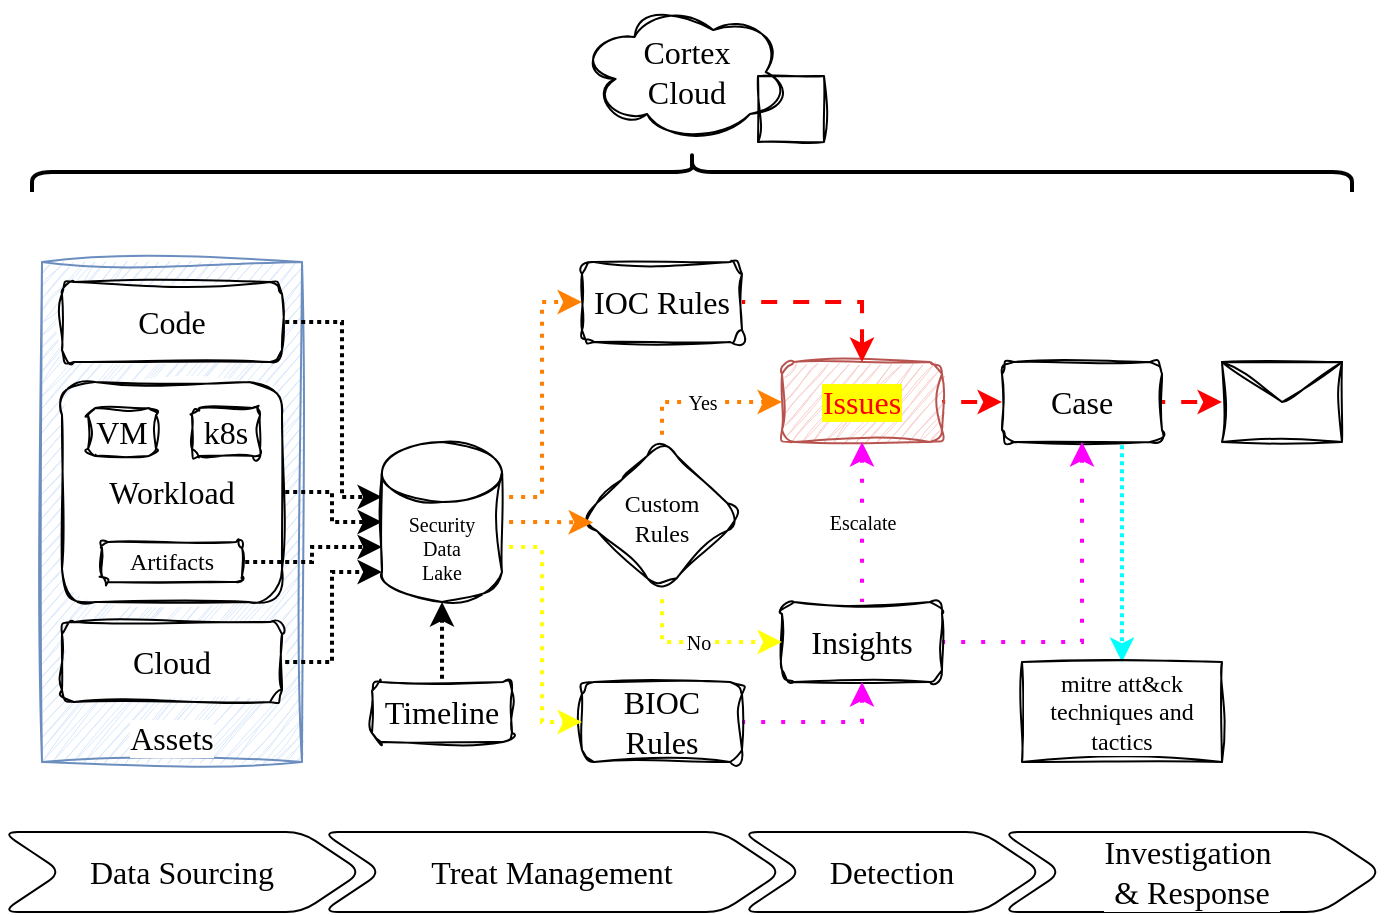 <mxfile version="24.7.8">
  <diagram name="Page-1" id="OEuonv80rWqo3qI1wj2R">
    <mxGraphModel dx="943" dy="495" grid="0" gridSize="10" guides="1" tooltips="1" connect="1" arrows="1" fold="1" page="1" pageScale="1" pageWidth="850" pageHeight="1100" math="0" shadow="0">
      <root>
        <mxCell id="0" />
        <mxCell id="1" parent="0" />
        <mxCell id="suD_DrT4CpYWD1hLdEro-19" value="Assets" style="rounded=0;whiteSpace=wrap;html=1;sketch=1;jiggle=2;curveFitting=1;strokeColor=#6c8ebf;align=center;verticalAlign=bottom;fontFamily=Gloria Hallelujah;fontSource=https%3A%2F%2Ffonts.googleapis.com%2Fcss%3Ffamily%3DGloria%2BHallelujah;fontSize=16;labelBackgroundColor=default;fillColor=#dae8fc;" vertex="1" parent="1">
          <mxGeometry x="70" y="420" width="130" height="250" as="geometry" />
        </mxCell>
        <mxCell id="suD_DrT4CpYWD1hLdEro-1" value="Cortex&lt;div&gt;Cloud&lt;/div&gt;" style="ellipse;shape=cloud;whiteSpace=wrap;html=1;sketch=1;curveFitting=1;jiggle=2;fontFamily=Gloria Hallelujah;fontSource=https%3A%2F%2Ffonts.googleapis.com%2Fcss%3Ffamily%3DGloria%2BHallelujah;fontSize=16;" vertex="1" parent="1">
          <mxGeometry x="340" y="290" width="105" height="70" as="geometry" />
        </mxCell>
        <mxCell id="suD_DrT4CpYWD1hLdEro-15" style="edgeStyle=orthogonalEdgeStyle;shape=connector;rounded=0;orthogonalLoop=1;jettySize=auto;html=1;exitX=1;exitY=0.5;exitDx=0;exitDy=0;entryX=0;entryY=0.5;entryDx=0;entryDy=0;strokeColor=#FF0000;strokeWidth=2;align=center;verticalAlign=middle;fontFamily=Gloria Hallelujah;fontSource=https%3A%2F%2Ffonts.googleapis.com%2Fcss%3Ffamily%3DGloria%2BHallelujah;fontSize=16;fontColor=default;labelBackgroundColor=default;endArrow=classic;flowAnimation=1;" edge="1" parent="1" source="suD_DrT4CpYWD1hLdEro-2" target="suD_DrT4CpYWD1hLdEro-14">
          <mxGeometry relative="1" as="geometry" />
        </mxCell>
        <mxCell id="suD_DrT4CpYWD1hLdEro-51" style="edgeStyle=orthogonalEdgeStyle;shape=connector;rounded=0;orthogonalLoop=1;jettySize=auto;html=1;exitX=0.75;exitY=1;exitDx=0;exitDy=0;entryX=0.5;entryY=0;entryDx=0;entryDy=0;strokeColor=#00FFFF;strokeWidth=2;align=center;verticalAlign=middle;fontFamily=Gloria Hallelujah;fontSource=https%3A%2F%2Ffonts.googleapis.com%2Fcss%3Ffamily%3DGloria%2BHallelujah;fontSize=16;fontColor=default;labelBackgroundColor=default;endArrow=classic;flowAnimation=1;dashed=1;dashPattern=1 1;" edge="1" parent="1" source="suD_DrT4CpYWD1hLdEro-2" target="suD_DrT4CpYWD1hLdEro-50">
          <mxGeometry relative="1" as="geometry" />
        </mxCell>
        <mxCell id="suD_DrT4CpYWD1hLdEro-2" value="Case" style="rounded=1;whiteSpace=wrap;html=1;sketch=1;curveFitting=1;jiggle=2;fontFamily=Gloria Hallelujah;fontSource=https%3A%2F%2Ffonts.googleapis.com%2Fcss%3Ffamily%3DGloria%2BHallelujah;fontSize=16;" vertex="1" parent="1">
          <mxGeometry x="550" y="470" width="80" height="40" as="geometry" />
        </mxCell>
        <mxCell id="suD_DrT4CpYWD1hLdEro-4" style="edgeStyle=orthogonalEdgeStyle;rounded=0;orthogonalLoop=1;jettySize=auto;html=1;exitX=1;exitY=0.5;exitDx=0;exitDy=0;entryX=0;entryY=0.5;entryDx=0;entryDy=0;fontFamily=Gloria Hallelujah;fontSource=https%3A%2F%2Ffonts.googleapis.com%2Fcss%3Ffamily%3DGloria%2BHallelujah;fontSize=16;fontColor=default;strokeWidth=2;flowAnimation=1;strokeColor=#FF0000;" edge="1" parent="1" source="suD_DrT4CpYWD1hLdEro-3" target="suD_DrT4CpYWD1hLdEro-2">
          <mxGeometry relative="1" as="geometry" />
        </mxCell>
        <mxCell id="suD_DrT4CpYWD1hLdEro-3" value="Issues" style="rounded=1;whiteSpace=wrap;html=1;sketch=1;curveFitting=1;jiggle=2;fontFamily=Gloria Hallelujah;fontSource=https%3A%2F%2Ffonts.googleapis.com%2Fcss%3Ffamily%3DGloria%2BHallelujah;fontSize=16;fillColor=#f8cecc;strokeColor=#b85450;fontColor=#FF0000;labelBackgroundColor=#FFFF00;" vertex="1" parent="1">
          <mxGeometry x="440" y="470" width="80" height="40" as="geometry" />
        </mxCell>
        <mxCell id="suD_DrT4CpYWD1hLdEro-6" value="Code" style="rounded=1;whiteSpace=wrap;html=1;sketch=1;curveFitting=1;jiggle=2;fontFamily=Gloria Hallelujah;fontSource=https%3A%2F%2Ffonts.googleapis.com%2Fcss%3Ffamily%3DGloria%2BHallelujah;fontSize=16;" vertex="1" parent="1">
          <mxGeometry x="80" y="430" width="110" height="40" as="geometry" />
        </mxCell>
        <mxCell id="suD_DrT4CpYWD1hLdEro-7" value="Cloud" style="rounded=1;whiteSpace=wrap;html=1;sketch=1;curveFitting=1;jiggle=2;fontFamily=Gloria Hallelujah;fontSource=https%3A%2F%2Ffonts.googleapis.com%2Fcss%3Ffamily%3DGloria%2BHallelujah;fontSize=16;" vertex="1" parent="1">
          <mxGeometry x="80" y="600" width="110" height="40" as="geometry" />
        </mxCell>
        <mxCell id="suD_DrT4CpYWD1hLdEro-8" value="Workload" style="rounded=1;whiteSpace=wrap;html=1;sketch=1;curveFitting=1;jiggle=2;fontFamily=Gloria Hallelujah;fontSource=https%3A%2F%2Ffonts.googleapis.com%2Fcss%3Ffamily%3DGloria%2BHallelujah;fontSize=16;" vertex="1" parent="1">
          <mxGeometry x="80" y="480" width="110" height="110" as="geometry" />
        </mxCell>
        <mxCell id="suD_DrT4CpYWD1hLdEro-14" value="" style="shape=message;html=1;html=1;outlineConnect=0;labelPosition=center;verticalLabelPosition=bottom;align=center;verticalAlign=top;rounded=1;sketch=1;jiggle=2;curveFitting=1;strokeColor=default;fontFamily=Gloria Hallelujah;fontSource=https%3A%2F%2Ffonts.googleapis.com%2Fcss%3Ffamily%3DGloria%2BHallelujah;fontSize=16;fontColor=default;labelBackgroundColor=default;fillColor=default;" vertex="1" parent="1">
          <mxGeometry x="660" y="470" width="60" height="40" as="geometry" />
        </mxCell>
        <mxCell id="suD_DrT4CpYWD1hLdEro-17" style="edgeStyle=orthogonalEdgeStyle;shape=connector;rounded=0;orthogonalLoop=1;jettySize=auto;html=1;entryX=0.5;entryY=1;entryDx=0;entryDy=0;strokeColor=#FF00FF;strokeWidth=2;align=center;verticalAlign=middle;fontFamily=Gloria Hallelujah;fontSource=https%3A%2F%2Ffonts.googleapis.com%2Fcss%3Ffamily%3DGloria%2BHallelujah;fontSize=16;fontColor=default;labelBackgroundColor=default;endArrow=classic;dashed=1;dashPattern=1 4;flowAnimation=1;" edge="1" parent="1" source="suD_DrT4CpYWD1hLdEro-16" target="suD_DrT4CpYWD1hLdEro-2">
          <mxGeometry relative="1" as="geometry" />
        </mxCell>
        <mxCell id="suD_DrT4CpYWD1hLdEro-24" value="Escalate" style="edgeStyle=orthogonalEdgeStyle;shape=connector;rounded=0;orthogonalLoop=1;jettySize=auto;html=1;strokeColor=#FF00FF;strokeWidth=2;align=center;verticalAlign=middle;fontFamily=Gloria Hallelujah;fontSource=https%3A%2F%2Ffonts.googleapis.com%2Fcss%3Ffamily%3DGloria%2BHallelujah;fontSize=10;fontColor=default;labelBackgroundColor=default;endArrow=classic;dashed=1;dashPattern=1 4;flowAnimation=1;" edge="1" parent="1" source="suD_DrT4CpYWD1hLdEro-16" target="suD_DrT4CpYWD1hLdEro-3">
          <mxGeometry relative="1" as="geometry" />
        </mxCell>
        <mxCell id="suD_DrT4CpYWD1hLdEro-16" value="Insights" style="rounded=1;whiteSpace=wrap;html=1;sketch=1;curveFitting=1;jiggle=2;fontFamily=Gloria Hallelujah;fontSource=https%3A%2F%2Ffonts.googleapis.com%2Fcss%3Ffamily%3DGloria%2BHallelujah;fontSize=16;" vertex="1" parent="1">
          <mxGeometry x="440" y="590" width="80" height="40" as="geometry" />
        </mxCell>
        <mxCell id="suD_DrT4CpYWD1hLdEro-20" value="Artifacts" style="rounded=1;whiteSpace=wrap;html=1;sketch=1;jiggle=2;curveFitting=1;strokeColor=default;align=center;verticalAlign=middle;fontFamily=Gloria Hallelujah;fontSource=https%3A%2F%2Ffonts.googleapis.com%2Fcss%3Ffamily%3DGloria%2BHallelujah;fontSize=12;fontColor=default;labelBackgroundColor=default;fillColor=default;" vertex="1" parent="1">
          <mxGeometry x="100" y="560" width="70" height="20" as="geometry" />
        </mxCell>
        <mxCell id="suD_DrT4CpYWD1hLdEro-29" style="edgeStyle=orthogonalEdgeStyle;shape=connector;rounded=0;orthogonalLoop=1;jettySize=auto;html=1;strokeColor=#FF0000;strokeWidth=2;align=center;verticalAlign=middle;fontFamily=Gloria Hallelujah;fontSource=https%3A%2F%2Ffonts.googleapis.com%2Fcss%3Ffamily%3DGloria%2BHallelujah;fontSize=16;fontColor=default;labelBackgroundColor=default;endArrow=classic;flowAnimation=1;" edge="1" parent="1" source="suD_DrT4CpYWD1hLdEro-25" target="suD_DrT4CpYWD1hLdEro-3">
          <mxGeometry relative="1" as="geometry" />
        </mxCell>
        <mxCell id="suD_DrT4CpYWD1hLdEro-25" value="IOC Rules" style="rounded=1;whiteSpace=wrap;html=1;sketch=1;curveFitting=1;jiggle=2;fontFamily=Gloria Hallelujah;fontSource=https%3A%2F%2Ffonts.googleapis.com%2Fcss%3Ffamily%3DGloria%2BHallelujah;fontSize=16;" vertex="1" parent="1">
          <mxGeometry x="340" y="420" width="80" height="40" as="geometry" />
        </mxCell>
        <mxCell id="suD_DrT4CpYWD1hLdEro-30" style="edgeStyle=orthogonalEdgeStyle;shape=connector;rounded=0;orthogonalLoop=1;jettySize=auto;html=1;exitX=1;exitY=0.5;exitDx=0;exitDy=0;entryX=0.5;entryY=1;entryDx=0;entryDy=0;strokeColor=#FF00FF;strokeWidth=2;align=center;verticalAlign=middle;fontFamily=Gloria Hallelujah;fontSource=https%3A%2F%2Ffonts.googleapis.com%2Fcss%3Ffamily%3DGloria%2BHallelujah;fontSize=16;fontColor=default;labelBackgroundColor=default;endArrow=classic;dashed=1;dashPattern=1 4;flowAnimation=1;" edge="1" parent="1" source="suD_DrT4CpYWD1hLdEro-26" target="suD_DrT4CpYWD1hLdEro-16">
          <mxGeometry relative="1" as="geometry" />
        </mxCell>
        <mxCell id="suD_DrT4CpYWD1hLdEro-26" value="BIOC Rules" style="rounded=1;whiteSpace=wrap;html=1;sketch=1;curveFitting=1;jiggle=2;fontFamily=Gloria Hallelujah;fontSource=https%3A%2F%2Ffonts.googleapis.com%2Fcss%3Ffamily%3DGloria%2BHallelujah;fontSize=16;" vertex="1" parent="1">
          <mxGeometry x="340" y="630" width="80" height="40" as="geometry" />
        </mxCell>
        <mxCell id="suD_DrT4CpYWD1hLdEro-33" value="Yes" style="edgeStyle=orthogonalEdgeStyle;shape=connector;rounded=0;orthogonalLoop=1;jettySize=auto;html=1;entryX=0;entryY=0.5;entryDx=0;entryDy=0;strokeColor=#FF8000;strokeWidth=2;align=center;verticalAlign=middle;fontFamily=Gloria Hallelujah;fontSource=https%3A%2F%2Ffonts.googleapis.com%2Fcss%3Ffamily%3DGloria%2BHallelujah;fontSize=10;fontColor=default;labelBackgroundColor=default;endArrow=classic;flowAnimation=1;dashed=1;dashPattern=1 2;exitX=0.5;exitY=0;exitDx=0;exitDy=0;" edge="1" parent="1" source="suD_DrT4CpYWD1hLdEro-28" target="suD_DrT4CpYWD1hLdEro-3">
          <mxGeometry relative="1" as="geometry" />
        </mxCell>
        <mxCell id="suD_DrT4CpYWD1hLdEro-34" value="No" style="edgeStyle=orthogonalEdgeStyle;shape=connector;rounded=0;orthogonalLoop=1;jettySize=auto;html=1;exitX=0.5;exitY=1;exitDx=0;exitDy=0;strokeColor=#FFFF00;strokeWidth=2;align=center;verticalAlign=middle;fontFamily=Gloria Hallelujah;fontSource=https%3A%2F%2Ffonts.googleapis.com%2Fcss%3Ffamily%3DGloria%2BHallelujah;fontSize=10;fontColor=default;labelBackgroundColor=default;endArrow=classic;flowAnimation=1;dashed=1;dashPattern=1 2;entryX=0;entryY=0.5;entryDx=0;entryDy=0;" edge="1" parent="1" source="suD_DrT4CpYWD1hLdEro-28" target="suD_DrT4CpYWD1hLdEro-16">
          <mxGeometry relative="1" as="geometry">
            <mxPoint x="420" y="620" as="targetPoint" />
          </mxGeometry>
        </mxCell>
        <mxCell id="suD_DrT4CpYWD1hLdEro-28" value="Custom&lt;div style=&quot;font-size: 12px;&quot;&gt;Rules&lt;/div&gt;" style="rhombus;whiteSpace=wrap;html=1;rounded=1;sketch=1;jiggle=2;curveFitting=1;strokeColor=default;align=center;verticalAlign=middle;fontFamily=Gloria Hallelujah;fontSource=https%3A%2F%2Ffonts.googleapis.com%2Fcss%3Ffamily%3DGloria%2BHallelujah;fontSize=12;fontColor=default;labelBackgroundColor=default;fillColor=default;" vertex="1" parent="1">
          <mxGeometry x="340" y="510" width="80" height="75" as="geometry" />
        </mxCell>
        <mxCell id="suD_DrT4CpYWD1hLdEro-38" style="edgeStyle=orthogonalEdgeStyle;shape=connector;rounded=0;orthogonalLoop=1;jettySize=auto;html=1;exitX=1;exitY=0;exitDx=0;exitDy=27.5;exitPerimeter=0;entryX=0;entryY=0.5;entryDx=0;entryDy=0;strokeColor=#FF8000;strokeWidth=2;align=center;verticalAlign=middle;fontFamily=Gloria Hallelujah;fontSource=https%3A%2F%2Ffonts.googleapis.com%2Fcss%3Ffamily%3DGloria%2BHallelujah;fontSize=16;fontColor=default;labelBackgroundColor=default;endArrow=classic;flowAnimation=1;dashed=1;dashPattern=1 2;" edge="1" parent="1" source="suD_DrT4CpYWD1hLdEro-36" target="suD_DrT4CpYWD1hLdEro-25">
          <mxGeometry relative="1" as="geometry" />
        </mxCell>
        <mxCell id="suD_DrT4CpYWD1hLdEro-40" style="edgeStyle=orthogonalEdgeStyle;shape=connector;rounded=0;orthogonalLoop=1;jettySize=auto;html=1;exitX=1;exitY=0;exitDx=0;exitDy=52.5;exitPerimeter=0;entryX=0;entryY=0.5;entryDx=0;entryDy=0;strokeColor=#FFFF00;strokeWidth=2;align=center;verticalAlign=middle;fontFamily=Gloria Hallelujah;fontSource=https%3A%2F%2Ffonts.googleapis.com%2Fcss%3Ffamily%3DGloria%2BHallelujah;fontSize=16;fontColor=default;labelBackgroundColor=default;endArrow=classic;flowAnimation=1;dashed=1;dashPattern=1 2;" edge="1" parent="1" source="suD_DrT4CpYWD1hLdEro-36" target="suD_DrT4CpYWD1hLdEro-26">
          <mxGeometry relative="1" as="geometry" />
        </mxCell>
        <mxCell id="suD_DrT4CpYWD1hLdEro-36" value="Security&lt;div style=&quot;font-size: 10px;&quot;&gt;Data&lt;div style=&quot;font-size: 10px;&quot;&gt;Lake&lt;/div&gt;&lt;/div&gt;" style="shape=cylinder3;whiteSpace=wrap;html=1;boundedLbl=1;backgroundOutline=1;size=15;rounded=1;sketch=1;jiggle=2;curveFitting=1;align=center;verticalAlign=middle;fontFamily=Gloria Hallelujah;fontSource=https%3A%2F%2Ffonts.googleapis.com%2Fcss%3Ffamily%3DGloria%2BHallelujah;fontSize=10;labelBackgroundColor=default;" vertex="1" parent="1">
          <mxGeometry x="240" y="510" width="60" height="80" as="geometry" />
        </mxCell>
        <mxCell id="suD_DrT4CpYWD1hLdEro-39" style="edgeStyle=orthogonalEdgeStyle;shape=connector;rounded=0;orthogonalLoop=1;jettySize=auto;html=1;exitX=1;exitY=0.5;exitDx=0;exitDy=0;exitPerimeter=0;entryX=0.069;entryY=0.536;entryDx=0;entryDy=0;entryPerimeter=0;strokeColor=#FF8000;strokeWidth=2;align=center;verticalAlign=middle;fontFamily=Gloria Hallelujah;fontSource=https%3A%2F%2Ffonts.googleapis.com%2Fcss%3Ffamily%3DGloria%2BHallelujah;fontSize=16;fontColor=default;labelBackgroundColor=default;endArrow=classic;flowAnimation=1;dashed=1;dashPattern=1 2;" edge="1" parent="1" source="suD_DrT4CpYWD1hLdEro-36" target="suD_DrT4CpYWD1hLdEro-28">
          <mxGeometry relative="1" as="geometry" />
        </mxCell>
        <mxCell id="suD_DrT4CpYWD1hLdEro-41" style="edgeStyle=orthogonalEdgeStyle;shape=connector;rounded=0;orthogonalLoop=1;jettySize=auto;html=1;exitX=1;exitY=0.5;exitDx=0;exitDy=0;entryX=0;entryY=0;entryDx=0;entryDy=27.5;entryPerimeter=0;strokeColor=default;strokeWidth=2;align=center;verticalAlign=middle;fontFamily=Gloria Hallelujah;fontSource=https%3A%2F%2Ffonts.googleapis.com%2Fcss%3Ffamily%3DGloria%2BHallelujah;fontSize=16;fontColor=default;labelBackgroundColor=default;endArrow=classic;flowAnimation=1;dashed=1;dashPattern=1 1;" edge="1" parent="1" source="suD_DrT4CpYWD1hLdEro-6" target="suD_DrT4CpYWD1hLdEro-36">
          <mxGeometry relative="1" as="geometry">
            <Array as="points">
              <mxPoint x="220" y="450" />
              <mxPoint x="220" y="537" />
            </Array>
          </mxGeometry>
        </mxCell>
        <mxCell id="suD_DrT4CpYWD1hLdEro-42" style="edgeStyle=orthogonalEdgeStyle;shape=connector;rounded=0;orthogonalLoop=1;jettySize=auto;html=1;exitX=1;exitY=0.5;exitDx=0;exitDy=0;entryX=0;entryY=0.5;entryDx=0;entryDy=0;entryPerimeter=0;strokeColor=default;strokeWidth=2;align=center;verticalAlign=middle;fontFamily=Gloria Hallelujah;fontSource=https%3A%2F%2Ffonts.googleapis.com%2Fcss%3Ffamily%3DGloria%2BHallelujah;fontSize=16;fontColor=default;labelBackgroundColor=default;endArrow=classic;flowAnimation=1;dashed=1;dashPattern=1 1;" edge="1" parent="1" source="suD_DrT4CpYWD1hLdEro-8" target="suD_DrT4CpYWD1hLdEro-36">
          <mxGeometry relative="1" as="geometry" />
        </mxCell>
        <mxCell id="suD_DrT4CpYWD1hLdEro-43" style="edgeStyle=orthogonalEdgeStyle;shape=connector;rounded=0;orthogonalLoop=1;jettySize=auto;html=1;exitX=1;exitY=0.5;exitDx=0;exitDy=0;entryX=0;entryY=0;entryDx=0;entryDy=52.5;entryPerimeter=0;strokeColor=default;strokeWidth=2;align=center;verticalAlign=middle;fontFamily=Gloria Hallelujah;fontSource=https%3A%2F%2Ffonts.googleapis.com%2Fcss%3Ffamily%3DGloria%2BHallelujah;fontSize=16;fontColor=default;labelBackgroundColor=default;endArrow=classic;flowAnimation=1;dashed=1;dashPattern=1 1;" edge="1" parent="1" source="suD_DrT4CpYWD1hLdEro-20" target="suD_DrT4CpYWD1hLdEro-36">
          <mxGeometry relative="1" as="geometry" />
        </mxCell>
        <mxCell id="suD_DrT4CpYWD1hLdEro-44" style="edgeStyle=orthogonalEdgeStyle;shape=connector;rounded=0;orthogonalLoop=1;jettySize=auto;html=1;exitX=1;exitY=0.5;exitDx=0;exitDy=0;entryX=0;entryY=1;entryDx=0;entryDy=-15;entryPerimeter=0;strokeColor=default;strokeWidth=2;align=center;verticalAlign=middle;fontFamily=Gloria Hallelujah;fontSource=https%3A%2F%2Ffonts.googleapis.com%2Fcss%3Ffamily%3DGloria%2BHallelujah;fontSize=16;fontColor=default;labelBackgroundColor=default;endArrow=classic;flowAnimation=1;dashed=1;dashPattern=1 1;" edge="1" parent="1" source="suD_DrT4CpYWD1hLdEro-7" target="suD_DrT4CpYWD1hLdEro-36">
          <mxGeometry relative="1" as="geometry" />
        </mxCell>
        <mxCell id="suD_DrT4CpYWD1hLdEro-45" value="" style="shape=curlyBracket;whiteSpace=wrap;html=1;rounded=1;labelPosition=left;verticalLabelPosition=middle;align=right;verticalAlign=middle;strokeColor=default;fontFamily=Gloria Hallelujah;fontSource=https%3A%2F%2Ffonts.googleapis.com%2Fcss%3Ffamily%3DGloria%2BHallelujah;fontSize=16;fontColor=default;labelBackgroundColor=default;fillColor=default;rotation=90;strokeWidth=2;" vertex="1" parent="1">
          <mxGeometry x="385" y="45" width="20" height="660" as="geometry" />
        </mxCell>
        <mxCell id="suD_DrT4CpYWD1hLdEro-46" value="Timeline" style="rounded=1;whiteSpace=wrap;html=1;sketch=1;curveFitting=1;jiggle=2;fontFamily=Gloria Hallelujah;fontSource=https%3A%2F%2Ffonts.googleapis.com%2Fcss%3Ffamily%3DGloria%2BHallelujah;fontSize=16;" vertex="1" parent="1">
          <mxGeometry x="235" y="630" width="70" height="30" as="geometry" />
        </mxCell>
        <mxCell id="suD_DrT4CpYWD1hLdEro-47" style="edgeStyle=orthogonalEdgeStyle;shape=connector;rounded=0;orthogonalLoop=1;jettySize=auto;html=1;exitX=0.5;exitY=0;exitDx=0;exitDy=0;entryX=0.5;entryY=1;entryDx=0;entryDy=0;entryPerimeter=0;dashed=1;dashPattern=1 1;strokeColor=default;strokeWidth=2;align=center;verticalAlign=middle;fontFamily=Gloria Hallelujah;fontSource=https%3A%2F%2Ffonts.googleapis.com%2Fcss%3Ffamily%3DGloria%2BHallelujah;fontSize=16;fontColor=default;labelBackgroundColor=default;endArrow=classic;flowAnimation=1;" edge="1" parent="1" source="suD_DrT4CpYWD1hLdEro-46" target="suD_DrT4CpYWD1hLdEro-36">
          <mxGeometry relative="1" as="geometry" />
        </mxCell>
        <mxCell id="suD_DrT4CpYWD1hLdEro-50" value="mitre att&amp;amp;ck techniques and tactics" style="rounded=0;whiteSpace=wrap;html=1;sketch=1;jiggle=2;curveFitting=1;strokeColor=default;align=center;verticalAlign=middle;fontFamily=Gloria Hallelujah;fontSource=https%3A%2F%2Ffonts.googleapis.com%2Fcss%3Ffamily%3DGloria%2BHallelujah;fontSize=12;fontColor=default;labelBackgroundColor=default;fillColor=default;" vertex="1" parent="1">
          <mxGeometry x="560" y="620" width="100" height="50" as="geometry" />
        </mxCell>
        <mxCell id="suD_DrT4CpYWD1hLdEro-52" value="Data Sourcing" style="shape=step;perimeter=stepPerimeter;whiteSpace=wrap;html=1;fixedSize=1;rounded=1;strokeColor=default;align=center;verticalAlign=middle;fontFamily=Gloria Hallelujah;fontSource=https%3A%2F%2Ffonts.googleapis.com%2Fcss%3Ffamily%3DGloria%2BHallelujah;fontSize=16;fontColor=default;labelBackgroundColor=default;fillColor=default;arcSize=16;size=30;" vertex="1" parent="1">
          <mxGeometry x="50" y="705" width="180" height="40" as="geometry" />
        </mxCell>
        <mxCell id="suD_DrT4CpYWD1hLdEro-53" value="Treat Management" style="shape=step;perimeter=stepPerimeter;whiteSpace=wrap;html=1;fixedSize=1;rounded=1;strokeColor=default;align=center;verticalAlign=middle;fontFamily=Gloria Hallelujah;fontSource=https%3A%2F%2Ffonts.googleapis.com%2Fcss%3Ffamily%3DGloria%2BHallelujah;fontSize=16;fontColor=default;labelBackgroundColor=default;fillColor=default;arcSize=16;size=30;" vertex="1" parent="1">
          <mxGeometry x="210" y="705" width="230" height="40" as="geometry" />
        </mxCell>
        <mxCell id="suD_DrT4CpYWD1hLdEro-54" value="Investigation&amp;nbsp;&lt;div&gt;&amp;amp; Response&lt;/div&gt;" style="shape=step;perimeter=stepPerimeter;whiteSpace=wrap;html=1;fixedSize=1;rounded=1;strokeColor=default;align=center;verticalAlign=middle;fontFamily=Gloria Hallelujah;fontSource=https%3A%2F%2Ffonts.googleapis.com%2Fcss%3Ffamily%3DGloria%2BHallelujah;fontSize=16;fontColor=default;labelBackgroundColor=default;fillColor=default;arcSize=16;size=30;" vertex="1" parent="1">
          <mxGeometry x="550" y="705" width="190" height="40" as="geometry" />
        </mxCell>
        <mxCell id="suD_DrT4CpYWD1hLdEro-55" value="Detection" style="shape=step;perimeter=stepPerimeter;whiteSpace=wrap;html=1;fixedSize=1;rounded=1;strokeColor=default;align=center;verticalAlign=middle;fontFamily=Gloria Hallelujah;fontSource=https%3A%2F%2Ffonts.googleapis.com%2Fcss%3Ffamily%3DGloria%2BHallelujah;fontSize=16;fontColor=default;labelBackgroundColor=default;fillColor=default;arcSize=16;size=30;" vertex="1" parent="1">
          <mxGeometry x="420" y="705" width="150" height="40" as="geometry" />
        </mxCell>
        <mxCell id="suD_DrT4CpYWD1hLdEro-56" value="VM" style="rounded=1;whiteSpace=wrap;html=1;sketch=1;jiggle=2;curveFitting=1;strokeColor=default;align=center;verticalAlign=middle;fontFamily=Gloria Hallelujah;fontSource=https%3A%2F%2Ffonts.googleapis.com%2Fcss%3Ffamily%3DGloria%2BHallelujah;fontSize=16;fontColor=default;labelBackgroundColor=default;fillColor=default;" vertex="1" parent="1">
          <mxGeometry x="93" y="493" width="34" height="24" as="geometry" />
        </mxCell>
        <mxCell id="suD_DrT4CpYWD1hLdEro-57" value="k8s" style="rounded=1;whiteSpace=wrap;html=1;sketch=1;jiggle=2;curveFitting=1;strokeColor=default;align=center;verticalAlign=middle;fontFamily=Gloria Hallelujah;fontSource=https%3A%2F%2Ffonts.googleapis.com%2Fcss%3Ffamily%3DGloria%2BHallelujah;fontSize=16;fontColor=default;labelBackgroundColor=default;fillColor=default;" vertex="1" parent="1">
          <mxGeometry x="145" y="493" width="34" height="24" as="geometry" />
        </mxCell>
        <mxCell id="suD_DrT4CpYWD1hLdEro-58" value="" style="shape=image;verticalLabelPosition=bottom;labelBackgroundColor=default;verticalAlign=top;aspect=fixed;imageAspect=0;image=https://upload.wikimedia.org/wikipedia/commons/thumb/3/39/Kubernetes_logo_without_workmark.svg/1055px-Kubernetes_logo_without_workmark.svg.png;" vertex="1" parent="1">
          <mxGeometry x="170" y="475" width="26.03" height="25.29" as="geometry" />
        </mxCell>
        <mxCell id="suD_DrT4CpYWD1hLdEro-59" value="" style="shape=image;verticalLabelPosition=bottom;labelBackgroundColor=default;verticalAlign=top;aspect=fixed;imageAspect=0;image=https://upload.wikimedia.org/wikipedia/commons/thumb/3/35/Tux.svg/1727px-Tux.svg.png;" vertex="1" parent="1">
          <mxGeometry x="80" y="473.37" width="22.7" height="26.92" as="geometry" />
        </mxCell>
        <mxCell id="suD_DrT4CpYWD1hLdEro-63" value="" style="shape=image;imageAspect=0;aspect=fixed;verticalLabelPosition=bottom;verticalAlign=top;rounded=1;sketch=1;jiggle=2;curveFitting=1;strokeColor=default;align=center;fontFamily=Gloria Hallelujah;fontSource=https%3A%2F%2Ffonts.googleapis.com%2Fcss%3Ffamily%3DGloria%2BHallelujah;fontSize=16;fontColor=default;labelBackgroundColor=default;fillColor=default;image=https://img.icons8.com/?size=512&amp;id=52539&amp;format=png;" vertex="1" parent="1">
          <mxGeometry x="157" y="434.5" width="31" height="31" as="geometry" />
        </mxCell>
        <mxCell id="suD_DrT4CpYWD1hLdEro-64" value="" style="shape=image;verticalLabelPosition=bottom;labelBackgroundColor=default;verticalAlign=top;aspect=fixed;imageAspect=0;image=https://img.icons8.com/m_sharp/512/FFFFFF/amazon-web-services.png;" vertex="1" parent="1">
          <mxGeometry x="165" y="609.5" width="21" height="21" as="geometry" />
        </mxCell>
        <mxCell id="suD_DrT4CpYWD1hLdEro-66" value="" style="shape=image;imageAspect=0;aspect=fixed;verticalLabelPosition=bottom;verticalAlign=top;rounded=1;sketch=1;jiggle=2;curveFitting=1;strokeColor=default;align=center;fontFamily=Gloria Hallelujah;fontSource=https%3A%2F%2Ffonts.googleapis.com%2Fcss%3Ffamily%3DGloria%2BHallelujah;fontSize=16;fontColor=default;labelBackgroundColor=default;fillColor=default;image=https://play-lh.googleusercontent.com/bQJATxUvTXdAyz74KfYkYIjvpsQEuBpbWYSN0Td4OpIPOzWyq9STSpR1CrF4x_wsV2E;imageBackground=none;imageBorder=default;" vertex="1" parent="1">
          <mxGeometry x="428" y="327" width="33" height="33" as="geometry" />
        </mxCell>
      </root>
    </mxGraphModel>
  </diagram>
</mxfile>

